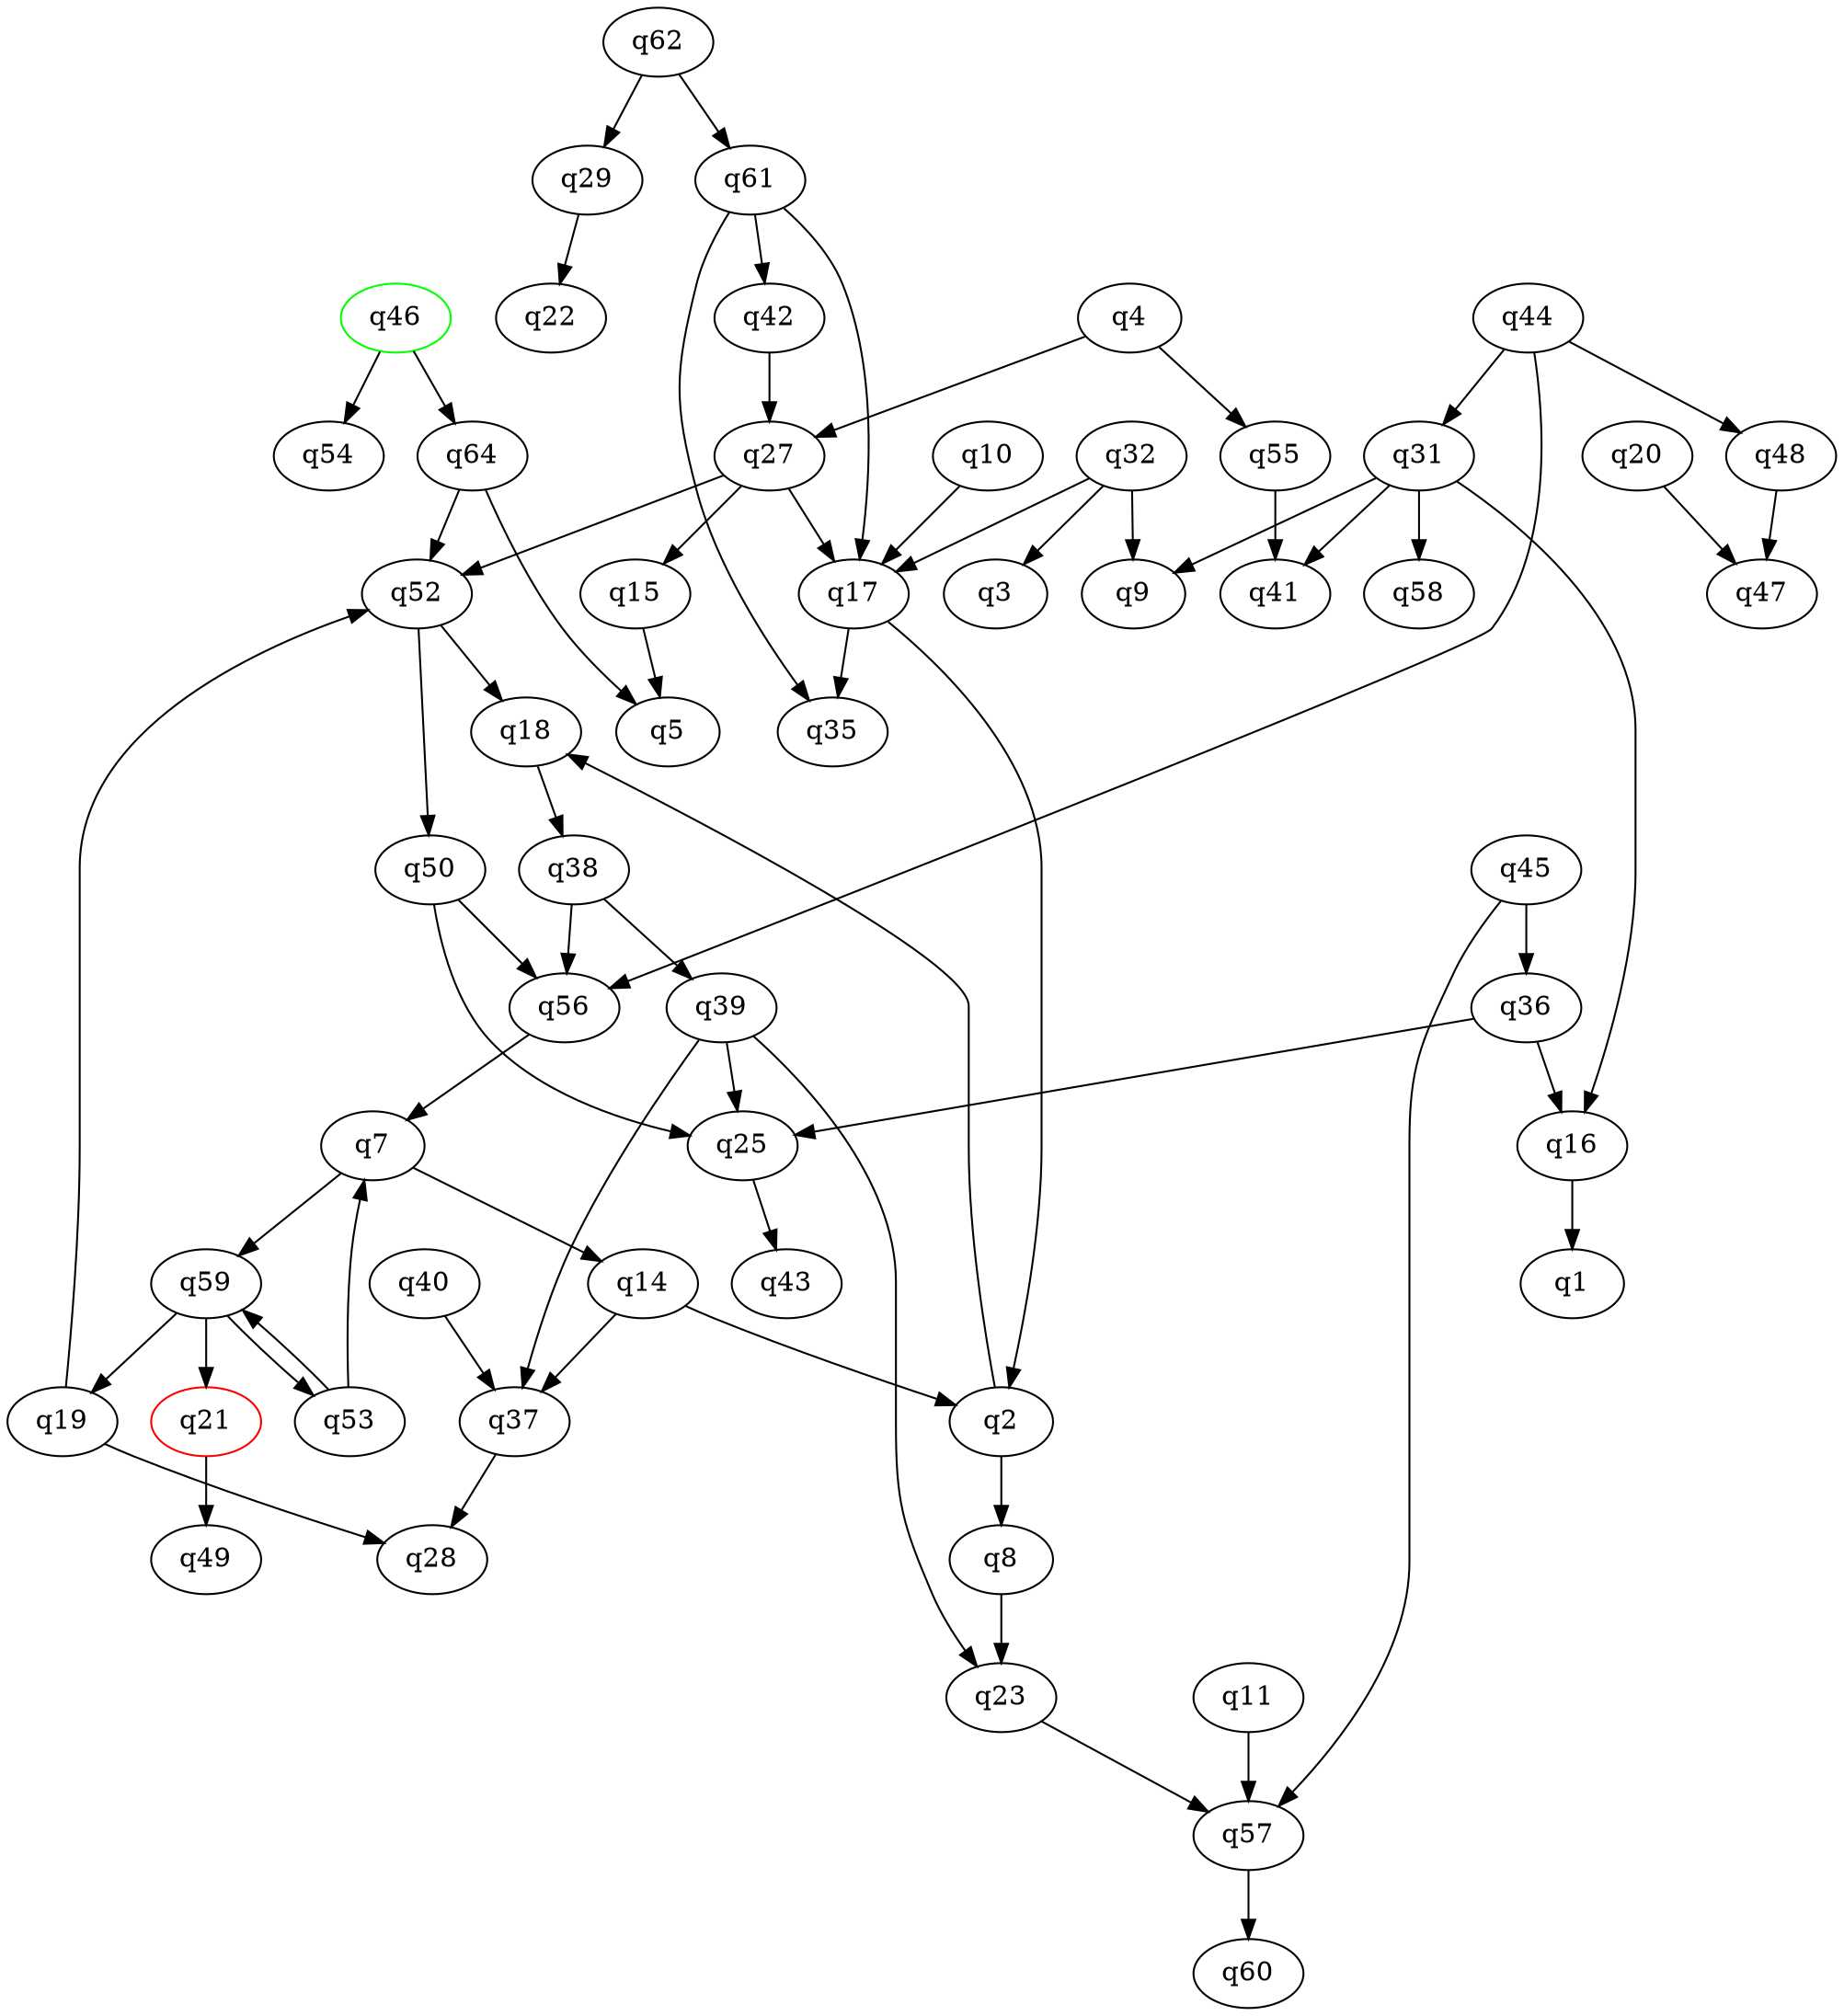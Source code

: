 digraph A{
q46 [initial=1,color=green];
q21 [final=1,color=red];
q2 -> q8;
q2 -> q18;
q4 -> q27;
q4 -> q55;
q7 -> q14;
q7 -> q59;
q8 -> q23;
q10 -> q17;
q11 -> q57;
q14 -> q2;
q14 -> q37;
q15 -> q5;
q16 -> q1;
q17 -> q2;
q17 -> q35;
q18 -> q38;
q19 -> q28;
q19 -> q52;
q20 -> q47;
q21 -> q49;
q23 -> q57;
q25 -> q43;
q27 -> q15;
q27 -> q17;
q27 -> q52;
q29 -> q22;
q31 -> q9;
q31 -> q16;
q31 -> q41;
q31 -> q58;
q32 -> q3;
q32 -> q9;
q32 -> q17;
q36 -> q16;
q36 -> q25;
q37 -> q28;
q38 -> q39;
q38 -> q56;
q39 -> q23;
q39 -> q25;
q39 -> q37;
q40 -> q37;
q42 -> q27;
q44 -> q31;
q44 -> q48;
q44 -> q56;
q45 -> q36;
q45 -> q57;
q46 -> q54;
q46 -> q64;
q48 -> q47;
q50 -> q25;
q50 -> q56;
q52 -> q18;
q52 -> q50;
q53 -> q7;
q53 -> q59;
q55 -> q41;
q56 -> q7;
q57 -> q60;
q59 -> q19;
q59 -> q21;
q59 -> q53;
q61 -> q17;
q61 -> q35;
q61 -> q42;
q62 -> q29;
q62 -> q61;
q64 -> q5;
q64 -> q52;
}